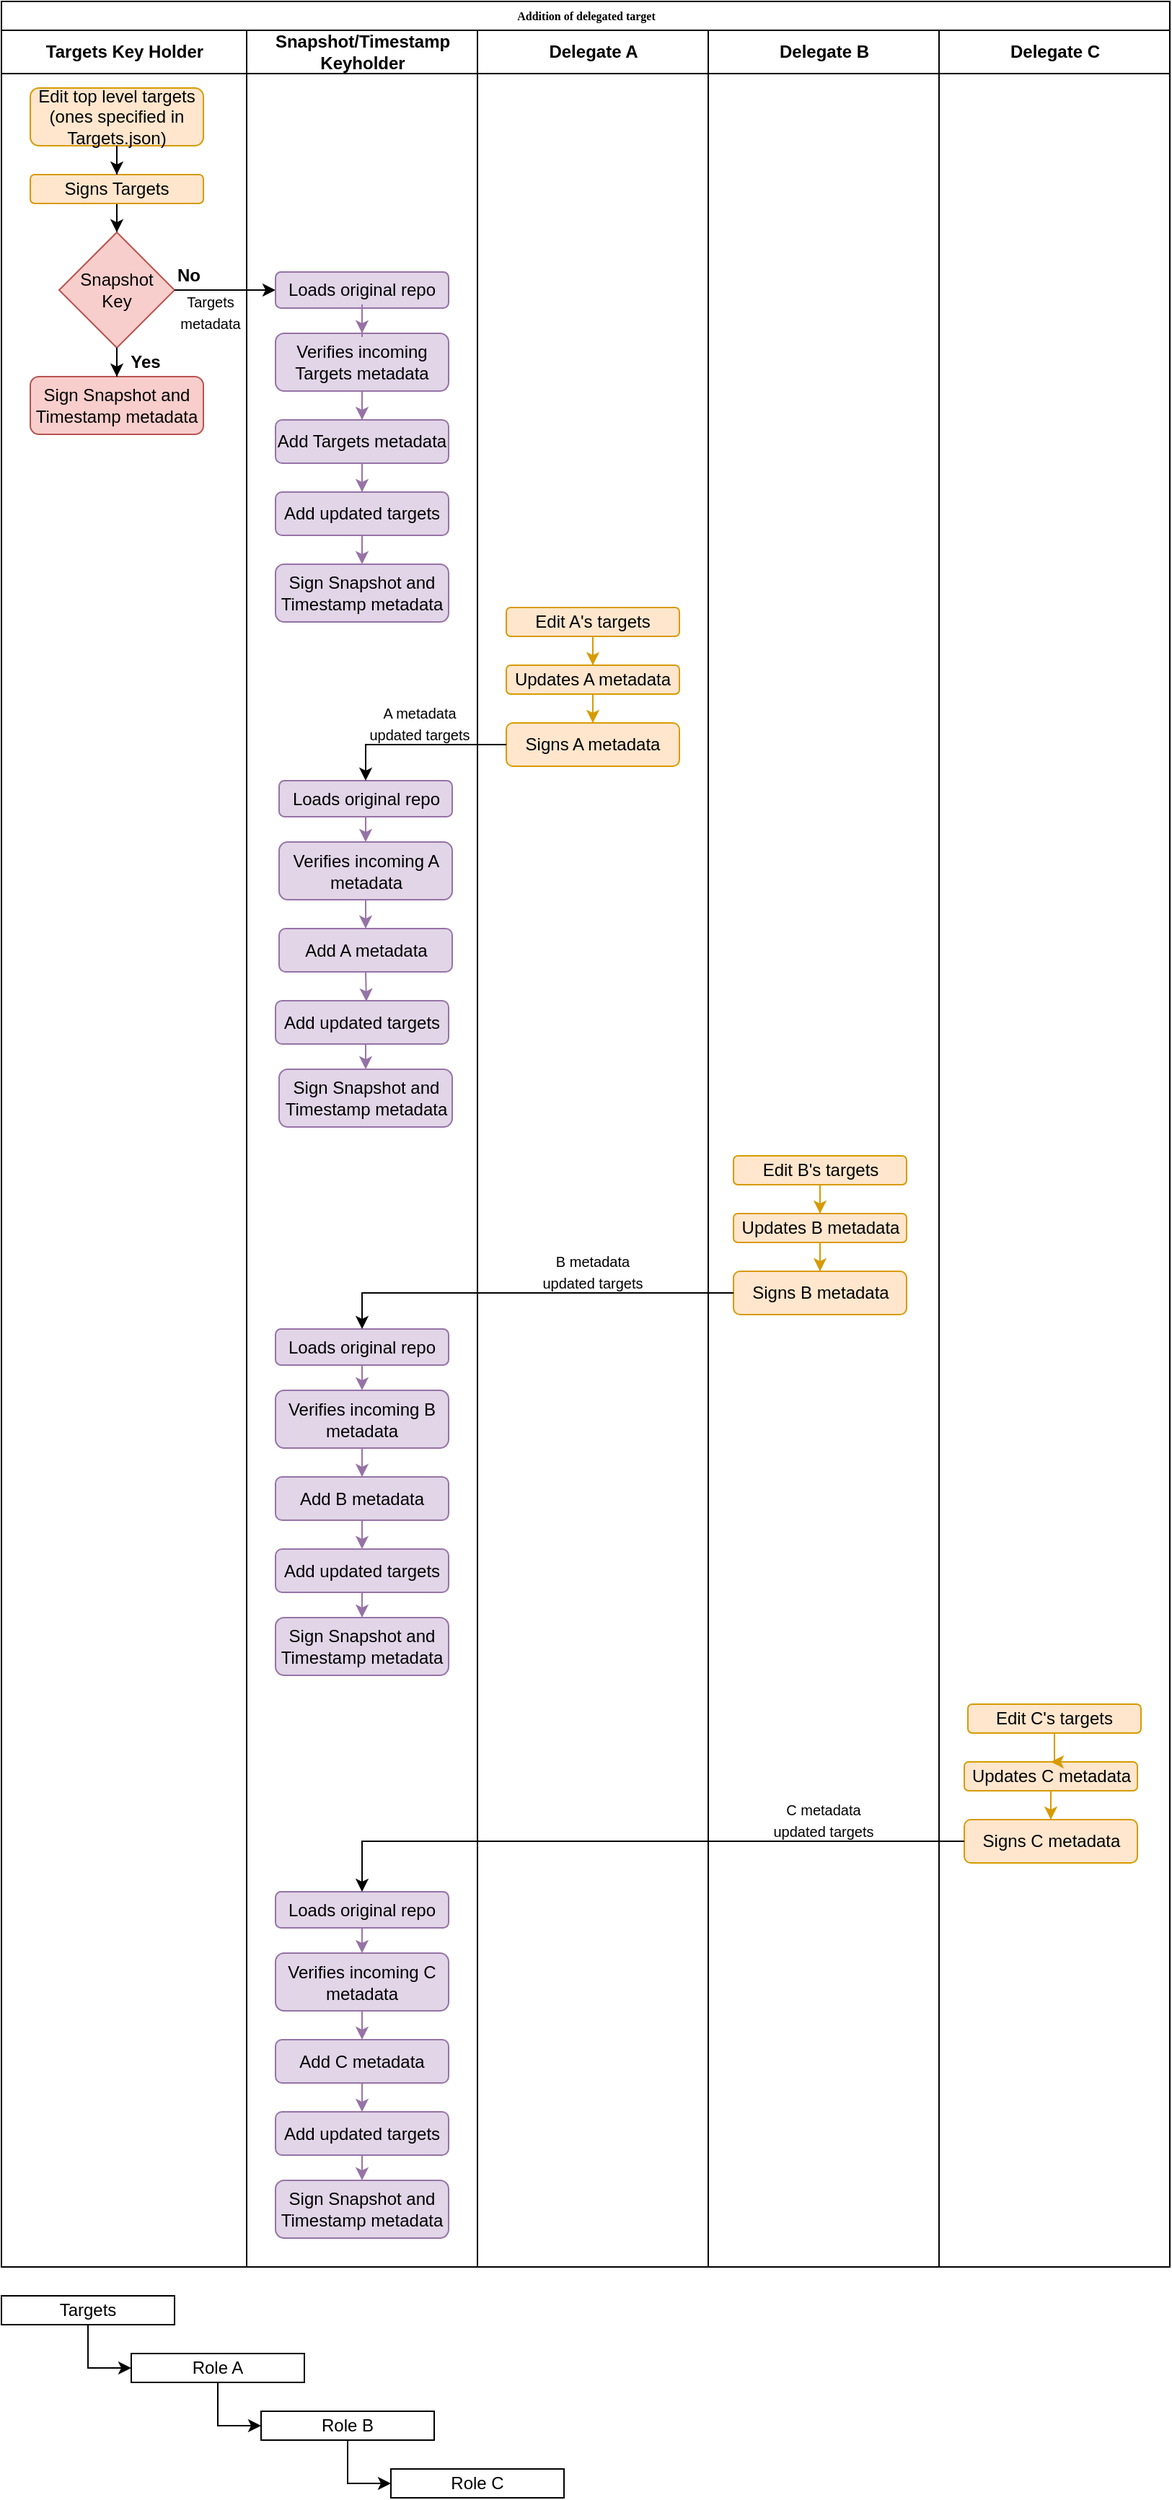 <mxfile version="12.4.8" type="device"><diagram id="MbuCLbcvZTqJdpwb7db7" name="Page-1"><mxGraphModel dx="786" dy="1168" grid="1" gridSize="10" guides="1" tooltips="1" connect="1" arrows="1" fold="1" page="1" pageScale="1" pageWidth="850" pageHeight="1100" math="0" shadow="0"><root><mxCell id="0"/><mxCell id="1" parent="0"/><mxCell id="7jX8wxB-ANVg3DHSiRPF-1" value="Addition of delegated target" style="swimlane;html=1;childLayout=stackLayout;startSize=20;rounded=0;shadow=0;labelBackgroundColor=none;strokeWidth=1;fontFamily=Verdana;fontSize=8;align=center;" vertex="1" parent="1"><mxGeometry x="8" y="40" width="810" height="1570" as="geometry"/></mxCell><mxCell id="7jX8wxB-ANVg3DHSiRPF-2" value="Targets Key Holder" style="swimlane;html=1;startSize=30;" vertex="1" parent="7jX8wxB-ANVg3DHSiRPF-1"><mxGeometry y="20" width="170" height="1550" as="geometry"/></mxCell><mxCell id="7jX8wxB-ANVg3DHSiRPF-3" value="Edit top level targets&lt;br&gt;(ones specified in Targets.json)" style="rounded=1;whiteSpace=wrap;html=1;fillColor=#ffe6cc;strokeColor=#d79b00;" vertex="1" parent="7jX8wxB-ANVg3DHSiRPF-2"><mxGeometry x="20" y="40" width="120" height="40" as="geometry"/></mxCell><mxCell id="7jX8wxB-ANVg3DHSiRPF-4" style="edgeStyle=orthogonalEdgeStyle;rounded=0;orthogonalLoop=1;jettySize=auto;html=1;entryX=0.5;entryY=0;entryDx=0;entryDy=0;" edge="1" parent="7jX8wxB-ANVg3DHSiRPF-2" source="7jX8wxB-ANVg3DHSiRPF-5" target="7jX8wxB-ANVg3DHSiRPF-7"><mxGeometry relative="1" as="geometry"/></mxCell><mxCell id="7jX8wxB-ANVg3DHSiRPF-5" value="Signs Targets" style="rounded=1;whiteSpace=wrap;html=1;fillColor=#ffe6cc;strokeColor=#d79b00;" vertex="1" parent="7jX8wxB-ANVg3DHSiRPF-2"><mxGeometry x="20" y="100" width="120" height="20" as="geometry"/></mxCell><mxCell id="7jX8wxB-ANVg3DHSiRPF-6" style="edgeStyle=orthogonalEdgeStyle;rounded=0;orthogonalLoop=1;jettySize=auto;html=1;exitX=0.5;exitY=1;exitDx=0;exitDy=0;" edge="1" parent="7jX8wxB-ANVg3DHSiRPF-2" source="7jX8wxB-ANVg3DHSiRPF-3" target="7jX8wxB-ANVg3DHSiRPF-5"><mxGeometry relative="1" as="geometry"><mxPoint x="90" y="190" as="targetPoint"/><mxPoint x="80" y="120" as="sourcePoint"/></mxGeometry></mxCell><mxCell id="7jX8wxB-ANVg3DHSiRPF-7" value="Snapshot&lt;br&gt;Key" style="rhombus;whiteSpace=wrap;html=1;fillColor=#f8cecc;strokeColor=#b85450;" vertex="1" parent="7jX8wxB-ANVg3DHSiRPF-2"><mxGeometry x="40" y="140" width="80" height="80" as="geometry"/></mxCell><mxCell id="7jX8wxB-ANVg3DHSiRPF-8" value="&lt;b&gt;No&lt;/b&gt;" style="text;html=1;strokeColor=none;fillColor=none;align=center;verticalAlign=middle;whiteSpace=wrap;rounded=0;" vertex="1" parent="7jX8wxB-ANVg3DHSiRPF-2"><mxGeometry x="110" y="160" width="40" height="20" as="geometry"/></mxCell><mxCell id="7jX8wxB-ANVg3DHSiRPF-9" value="&lt;b&gt;Yes&lt;/b&gt;" style="text;html=1;strokeColor=none;fillColor=none;align=center;verticalAlign=middle;whiteSpace=wrap;rounded=0;" vertex="1" parent="7jX8wxB-ANVg3DHSiRPF-2"><mxGeometry x="80" y="220" width="40" height="20" as="geometry"/></mxCell><mxCell id="7jX8wxB-ANVg3DHSiRPF-10" value="Sign Snapshot and Timestamp metadata" style="rounded=1;whiteSpace=wrap;html=1;fillColor=#f8cecc;strokeColor=#b85450;" vertex="1" parent="7jX8wxB-ANVg3DHSiRPF-2"><mxGeometry x="20" y="240" width="120" height="40" as="geometry"/></mxCell><mxCell id="7jX8wxB-ANVg3DHSiRPF-11" style="edgeStyle=orthogonalEdgeStyle;rounded=0;orthogonalLoop=1;jettySize=auto;html=1;" edge="1" parent="7jX8wxB-ANVg3DHSiRPF-2" source="7jX8wxB-ANVg3DHSiRPF-7" target="7jX8wxB-ANVg3DHSiRPF-10"><mxGeometry relative="1" as="geometry"><mxPoint x="80" y="250" as="targetPoint"/></mxGeometry></mxCell><mxCell id="7jX8wxB-ANVg3DHSiRPF-12" value="&lt;font style=&quot;font-size: 10px&quot;&gt;Targets&lt;br&gt;metadata&lt;/font&gt;" style="text;html=1;strokeColor=none;fillColor=none;align=center;verticalAlign=middle;whiteSpace=wrap;rounded=0;" vertex="1" parent="7jX8wxB-ANVg3DHSiRPF-2"><mxGeometry x="120" y="180" width="50" height="30" as="geometry"/></mxCell><mxCell id="7jX8wxB-ANVg3DHSiRPF-13" style="edgeStyle=orthogonalEdgeStyle;rounded=0;orthogonalLoop=1;jettySize=auto;html=1;entryX=0;entryY=0.5;entryDx=0;entryDy=0;" edge="1" parent="7jX8wxB-ANVg3DHSiRPF-1" source="7jX8wxB-ANVg3DHSiRPF-7" target="7jX8wxB-ANVg3DHSiRPF-15"><mxGeometry relative="1" as="geometry"/></mxCell><mxCell id="7jX8wxB-ANVg3DHSiRPF-14" value="Snapshot/Timestamp &lt;br&gt;Keyholder" style="swimlane;html=1;startSize=30;" vertex="1" parent="7jX8wxB-ANVg3DHSiRPF-1"><mxGeometry x="170" y="20" width="160" height="1550" as="geometry"/></mxCell><mxCell id="7jX8wxB-ANVg3DHSiRPF-15" value="Loads original repo" style="rounded=1;whiteSpace=wrap;html=1;fillColor=#e1d5e7;strokeColor=#9673a6;" vertex="1" parent="7jX8wxB-ANVg3DHSiRPF-14"><mxGeometry x="20" y="167.5" width="120" height="25" as="geometry"/></mxCell><mxCell id="7jX8wxB-ANVg3DHSiRPF-16" value="Verifies incoming Targets metadata" style="rounded=1;whiteSpace=wrap;html=1;fillColor=#e1d5e7;strokeColor=#9673a6;" vertex="1" parent="7jX8wxB-ANVg3DHSiRPF-14"><mxGeometry x="20" y="210" width="120" height="40" as="geometry"/></mxCell><mxCell id="7jX8wxB-ANVg3DHSiRPF-17" style="edgeStyle=orthogonalEdgeStyle;rounded=0;orthogonalLoop=1;jettySize=auto;html=1;fillColor=#e1d5e7;strokeColor=#9673a6;" edge="1" parent="7jX8wxB-ANVg3DHSiRPF-14" source="7jX8wxB-ANVg3DHSiRPF-15" target="7jX8wxB-ANVg3DHSiRPF-16"><mxGeometry relative="1" as="geometry"><mxPoint x="80" y="210" as="targetPoint"/></mxGeometry></mxCell><mxCell id="7jX8wxB-ANVg3DHSiRPF-18" value="Sign Snapshot and Timestamp metadata" style="rounded=1;whiteSpace=wrap;html=1;fillColor=#e1d5e7;strokeColor=#9673a6;" vertex="1" parent="7jX8wxB-ANVg3DHSiRPF-14"><mxGeometry x="20" y="370" width="120" height="40" as="geometry"/></mxCell><mxCell id="7jX8wxB-ANVg3DHSiRPF-19" value="Add Targets metadata" style="rounded=1;whiteSpace=wrap;html=1;fillColor=#e1d5e7;strokeColor=#9673a6;" vertex="1" parent="7jX8wxB-ANVg3DHSiRPF-14"><mxGeometry x="20" y="270" width="120" height="30" as="geometry"/></mxCell><mxCell id="7jX8wxB-ANVg3DHSiRPF-20" style="edgeStyle=orthogonalEdgeStyle;rounded=0;orthogonalLoop=1;jettySize=auto;html=1;fillColor=#e1d5e7;strokeColor=#9673a6;" edge="1" parent="7jX8wxB-ANVg3DHSiRPF-14" source="7jX8wxB-ANVg3DHSiRPF-16" target="7jX8wxB-ANVg3DHSiRPF-19"><mxGeometry relative="1" as="geometry"><mxPoint x="70" y="300" as="targetPoint"/></mxGeometry></mxCell><mxCell id="7jX8wxB-ANVg3DHSiRPF-21" value="&lt;font style=&quot;font-size: 10px&quot;&gt;A metadata&lt;br&gt;updated targets&lt;br&gt;&lt;/font&gt;" style="text;html=1;strokeColor=none;fillColor=none;align=center;verticalAlign=middle;whiteSpace=wrap;rounded=0;" vertex="1" parent="7jX8wxB-ANVg3DHSiRPF-14"><mxGeometry x="60" y="470" width="120" height="20" as="geometry"/></mxCell><mxCell id="7jX8wxB-ANVg3DHSiRPF-22" value="Sign Snapshot and Timestamp metadata" style="rounded=1;whiteSpace=wrap;html=1;fillColor=#e1d5e7;strokeColor=#9673a6;" vertex="1" parent="7jX8wxB-ANVg3DHSiRPF-14"><mxGeometry x="22.5" y="720" width="120" height="40" as="geometry"/></mxCell><mxCell id="7jX8wxB-ANVg3DHSiRPF-23" value="Loads original repo" style="rounded=1;whiteSpace=wrap;html=1;fillColor=#e1d5e7;strokeColor=#9673a6;" vertex="1" parent="7jX8wxB-ANVg3DHSiRPF-14"><mxGeometry x="22.5" y="520" width="120" height="25" as="geometry"/></mxCell><mxCell id="7jX8wxB-ANVg3DHSiRPF-24" value="Verifies incoming A metadata" style="rounded=1;whiteSpace=wrap;html=1;fillColor=#e1d5e7;strokeColor=#9673a6;" vertex="1" parent="7jX8wxB-ANVg3DHSiRPF-14"><mxGeometry x="22.5" y="562.5" width="120" height="40" as="geometry"/></mxCell><mxCell id="7jX8wxB-ANVg3DHSiRPF-25" style="edgeStyle=orthogonalEdgeStyle;rounded=0;orthogonalLoop=1;jettySize=auto;html=1;exitX=0.5;exitY=1;exitDx=0;exitDy=0;entryX=0.5;entryY=0;entryDx=0;entryDy=0;fillColor=#e1d5e7;strokeColor=#9673a6;" edge="1" parent="7jX8wxB-ANVg3DHSiRPF-14" source="7jX8wxB-ANVg3DHSiRPF-23" target="7jX8wxB-ANVg3DHSiRPF-24"><mxGeometry relative="1" as="geometry"/></mxCell><mxCell id="7jX8wxB-ANVg3DHSiRPF-26" style="edgeStyle=orthogonalEdgeStyle;rounded=0;orthogonalLoop=1;jettySize=auto;html=1;exitX=0.5;exitY=1;exitDx=0;exitDy=0;entryX=0.5;entryY=0;entryDx=0;entryDy=0;fillColor=#e1d5e7;strokeColor=#9673a6;" edge="1" parent="7jX8wxB-ANVg3DHSiRPF-14" source="7jX8wxB-ANVg3DHSiRPF-27"><mxGeometry relative="1" as="geometry"><mxPoint x="83" y="673" as="targetPoint"/></mxGeometry></mxCell><mxCell id="7jX8wxB-ANVg3DHSiRPF-27" value="Add A metadata" style="rounded=1;whiteSpace=wrap;html=1;fillColor=#e1d5e7;strokeColor=#9673a6;" vertex="1" parent="7jX8wxB-ANVg3DHSiRPF-14"><mxGeometry x="22.5" y="622.5" width="120" height="30" as="geometry"/></mxCell><mxCell id="7jX8wxB-ANVg3DHSiRPF-28" style="edgeStyle=orthogonalEdgeStyle;rounded=0;orthogonalLoop=1;jettySize=auto;html=1;exitX=0.5;exitY=1;exitDx=0;exitDy=0;entryX=0.5;entryY=0;entryDx=0;entryDy=0;fillColor=#e1d5e7;strokeColor=#9673a6;" edge="1" parent="7jX8wxB-ANVg3DHSiRPF-14" source="7jX8wxB-ANVg3DHSiRPF-24" target="7jX8wxB-ANVg3DHSiRPF-27"><mxGeometry relative="1" as="geometry"/></mxCell><mxCell id="7jX8wxB-ANVg3DHSiRPF-29" value="Add updated targets" style="rounded=1;whiteSpace=wrap;html=1;fillColor=#e1d5e7;strokeColor=#9673a6;" vertex="1" parent="7jX8wxB-ANVg3DHSiRPF-14"><mxGeometry x="20" y="672.5" width="120" height="30" as="geometry"/></mxCell><mxCell id="7jX8wxB-ANVg3DHSiRPF-30" style="edgeStyle=orthogonalEdgeStyle;rounded=0;orthogonalLoop=1;jettySize=auto;html=1;exitX=0.5;exitY=1;exitDx=0;exitDy=0;entryX=0.5;entryY=0;entryDx=0;entryDy=0;fillColor=#e1d5e7;strokeColor=#9673a6;" edge="1" parent="7jX8wxB-ANVg3DHSiRPF-14" source="7jX8wxB-ANVg3DHSiRPF-29" target="7jX8wxB-ANVg3DHSiRPF-22"><mxGeometry relative="1" as="geometry"><mxPoint x="83" y="723" as="targetPoint"/></mxGeometry></mxCell><mxCell id="7jX8wxB-ANVg3DHSiRPF-31" style="edgeStyle=orthogonalEdgeStyle;rounded=0;orthogonalLoop=1;jettySize=auto;html=1;exitX=0.5;exitY=1;exitDx=0;exitDy=0;entryX=0.5;entryY=0;entryDx=0;entryDy=0;fillColor=#e1d5e7;strokeColor=#9673a6;" edge="1" parent="7jX8wxB-ANVg3DHSiRPF-14" source="7jX8wxB-ANVg3DHSiRPF-32" target="7jX8wxB-ANVg3DHSiRPF-18"><mxGeometry relative="1" as="geometry"/></mxCell><mxCell id="7jX8wxB-ANVg3DHSiRPF-32" value="Add updated targets" style="rounded=1;whiteSpace=wrap;html=1;fillColor=#e1d5e7;strokeColor=#9673a6;" vertex="1" parent="7jX8wxB-ANVg3DHSiRPF-14"><mxGeometry x="20" y="320" width="120" height="30" as="geometry"/></mxCell><mxCell id="7jX8wxB-ANVg3DHSiRPF-33" style="edgeStyle=orthogonalEdgeStyle;rounded=0;orthogonalLoop=1;jettySize=auto;html=1;exitX=0.5;exitY=1;exitDx=0;exitDy=0;fillColor=#e1d5e7;strokeColor=#9673a6;" edge="1" parent="7jX8wxB-ANVg3DHSiRPF-14" source="7jX8wxB-ANVg3DHSiRPF-19" target="7jX8wxB-ANVg3DHSiRPF-32"><mxGeometry relative="1" as="geometry"><mxPoint x="80" y="320" as="targetPoint"/></mxGeometry></mxCell><mxCell id="7jX8wxB-ANVg3DHSiRPF-34" value="Sign Snapshot and Timestamp metadata" style="rounded=1;whiteSpace=wrap;html=1;fillColor=#e1d5e7;strokeColor=#9673a6;" vertex="1" parent="7jX8wxB-ANVg3DHSiRPF-14"><mxGeometry x="20" y="1100" width="120" height="40" as="geometry"/></mxCell><mxCell id="7jX8wxB-ANVg3DHSiRPF-35" value="Loads original repo" style="rounded=1;whiteSpace=wrap;html=1;fillColor=#e1d5e7;strokeColor=#9673a6;" vertex="1" parent="7jX8wxB-ANVg3DHSiRPF-14"><mxGeometry x="20" y="900" width="120" height="25" as="geometry"/></mxCell><mxCell id="7jX8wxB-ANVg3DHSiRPF-36" value="Verifies incoming B metadata" style="rounded=1;whiteSpace=wrap;html=1;fillColor=#e1d5e7;strokeColor=#9673a6;" vertex="1" parent="7jX8wxB-ANVg3DHSiRPF-14"><mxGeometry x="20" y="942.5" width="120" height="40" as="geometry"/></mxCell><mxCell id="7jX8wxB-ANVg3DHSiRPF-37" style="edgeStyle=orthogonalEdgeStyle;rounded=0;orthogonalLoop=1;jettySize=auto;html=1;exitX=0.5;exitY=1;exitDx=0;exitDy=0;entryX=0.5;entryY=0;entryDx=0;entryDy=0;fillColor=#e1d5e7;strokeColor=#9673a6;" edge="1" parent="7jX8wxB-ANVg3DHSiRPF-14" source="7jX8wxB-ANVg3DHSiRPF-35" target="7jX8wxB-ANVg3DHSiRPF-36"><mxGeometry relative="1" as="geometry"/></mxCell><mxCell id="7jX8wxB-ANVg3DHSiRPF-38" value="Add updated targets" style="rounded=1;whiteSpace=wrap;html=1;fillColor=#e1d5e7;strokeColor=#9673a6;" vertex="1" parent="7jX8wxB-ANVg3DHSiRPF-14"><mxGeometry x="20" y="1052.5" width="120" height="30" as="geometry"/></mxCell><mxCell id="7jX8wxB-ANVg3DHSiRPF-39" style="edgeStyle=orthogonalEdgeStyle;rounded=0;orthogonalLoop=1;jettySize=auto;html=1;exitX=0.5;exitY=1;exitDx=0;exitDy=0;entryX=0.5;entryY=0;entryDx=0;entryDy=0;fillColor=#e1d5e7;strokeColor=#9673a6;" edge="1" parent="7jX8wxB-ANVg3DHSiRPF-14" source="7jX8wxB-ANVg3DHSiRPF-40" target="7jX8wxB-ANVg3DHSiRPF-38"><mxGeometry relative="1" as="geometry"/></mxCell><mxCell id="7jX8wxB-ANVg3DHSiRPF-40" value="Add B metadata" style="rounded=1;whiteSpace=wrap;html=1;fillColor=#e1d5e7;strokeColor=#9673a6;" vertex="1" parent="7jX8wxB-ANVg3DHSiRPF-14"><mxGeometry x="20" y="1002.5" width="120" height="30" as="geometry"/></mxCell><mxCell id="7jX8wxB-ANVg3DHSiRPF-41" style="edgeStyle=orthogonalEdgeStyle;rounded=0;orthogonalLoop=1;jettySize=auto;html=1;exitX=0.5;exitY=1;exitDx=0;exitDy=0;entryX=0.5;entryY=0;entryDx=0;entryDy=0;fillColor=#e1d5e7;strokeColor=#9673a6;" edge="1" parent="7jX8wxB-ANVg3DHSiRPF-14" source="7jX8wxB-ANVg3DHSiRPF-36" target="7jX8wxB-ANVg3DHSiRPF-40"><mxGeometry relative="1" as="geometry"/></mxCell><mxCell id="7jX8wxB-ANVg3DHSiRPF-42" style="edgeStyle=orthogonalEdgeStyle;rounded=0;orthogonalLoop=1;jettySize=auto;html=1;exitX=0.5;exitY=1;exitDx=0;exitDy=0;entryX=0.5;entryY=0;entryDx=0;entryDy=0;fillColor=#e1d5e7;strokeColor=#9673a6;" edge="1" parent="7jX8wxB-ANVg3DHSiRPF-14" source="7jX8wxB-ANVg3DHSiRPF-38" target="7jX8wxB-ANVg3DHSiRPF-34"><mxGeometry relative="1" as="geometry"><mxPoint x="10.5" y="1063" as="targetPoint"/></mxGeometry></mxCell><mxCell id="7jX8wxB-ANVg3DHSiRPF-43" value="Sign Snapshot and Timestamp metadata" style="rounded=1;whiteSpace=wrap;html=1;fillColor=#e1d5e7;strokeColor=#9673a6;" vertex="1" parent="7jX8wxB-ANVg3DHSiRPF-14"><mxGeometry x="20" y="1490" width="120" height="40" as="geometry"/></mxCell><mxCell id="7jX8wxB-ANVg3DHSiRPF-44" value="Loads original repo" style="rounded=1;whiteSpace=wrap;html=1;fillColor=#e1d5e7;strokeColor=#9673a6;" vertex="1" parent="7jX8wxB-ANVg3DHSiRPF-14"><mxGeometry x="20" y="1290" width="120" height="25" as="geometry"/></mxCell><mxCell id="7jX8wxB-ANVg3DHSiRPF-45" value="Verifies incoming C metadata" style="rounded=1;whiteSpace=wrap;html=1;fillColor=#e1d5e7;strokeColor=#9673a6;" vertex="1" parent="7jX8wxB-ANVg3DHSiRPF-14"><mxGeometry x="20" y="1332.5" width="120" height="40" as="geometry"/></mxCell><mxCell id="7jX8wxB-ANVg3DHSiRPF-46" style="edgeStyle=orthogonalEdgeStyle;rounded=0;orthogonalLoop=1;jettySize=auto;html=1;exitX=0.5;exitY=1;exitDx=0;exitDy=0;entryX=0.5;entryY=0;entryDx=0;entryDy=0;fillColor=#e1d5e7;strokeColor=#9673a6;" edge="1" parent="7jX8wxB-ANVg3DHSiRPF-14" source="7jX8wxB-ANVg3DHSiRPF-44" target="7jX8wxB-ANVg3DHSiRPF-45"><mxGeometry relative="1" as="geometry"/></mxCell><mxCell id="7jX8wxB-ANVg3DHSiRPF-47" value="Add updated targets" style="rounded=1;whiteSpace=wrap;html=1;fillColor=#e1d5e7;strokeColor=#9673a6;" vertex="1" parent="7jX8wxB-ANVg3DHSiRPF-14"><mxGeometry x="20" y="1442.5" width="120" height="30" as="geometry"/></mxCell><mxCell id="7jX8wxB-ANVg3DHSiRPF-48" style="edgeStyle=orthogonalEdgeStyle;rounded=0;orthogonalLoop=1;jettySize=auto;html=1;exitX=0.5;exitY=1;exitDx=0;exitDy=0;entryX=0.5;entryY=0;entryDx=0;entryDy=0;fillColor=#e1d5e7;strokeColor=#9673a6;" edge="1" parent="7jX8wxB-ANVg3DHSiRPF-14" source="7jX8wxB-ANVg3DHSiRPF-49" target="7jX8wxB-ANVg3DHSiRPF-47"><mxGeometry relative="1" as="geometry"/></mxCell><mxCell id="7jX8wxB-ANVg3DHSiRPF-49" value="Add C metadata" style="rounded=1;whiteSpace=wrap;html=1;fillColor=#e1d5e7;strokeColor=#9673a6;" vertex="1" parent="7jX8wxB-ANVg3DHSiRPF-14"><mxGeometry x="20" y="1392.5" width="120" height="30" as="geometry"/></mxCell><mxCell id="7jX8wxB-ANVg3DHSiRPF-50" style="edgeStyle=orthogonalEdgeStyle;rounded=0;orthogonalLoop=1;jettySize=auto;html=1;exitX=0.5;exitY=1;exitDx=0;exitDy=0;entryX=0.5;entryY=0;entryDx=0;entryDy=0;fillColor=#e1d5e7;strokeColor=#9673a6;" edge="1" parent="7jX8wxB-ANVg3DHSiRPF-14" source="7jX8wxB-ANVg3DHSiRPF-45" target="7jX8wxB-ANVg3DHSiRPF-49"><mxGeometry relative="1" as="geometry"/></mxCell><mxCell id="7jX8wxB-ANVg3DHSiRPF-51" style="edgeStyle=orthogonalEdgeStyle;rounded=0;orthogonalLoop=1;jettySize=auto;html=1;exitX=0.5;exitY=1;exitDx=0;exitDy=0;entryX=0.5;entryY=0;entryDx=0;entryDy=0;fillColor=#e1d5e7;strokeColor=#9673a6;" edge="1" parent="7jX8wxB-ANVg3DHSiRPF-14" source="7jX8wxB-ANVg3DHSiRPF-47" target="7jX8wxB-ANVg3DHSiRPF-43"><mxGeometry relative="1" as="geometry"><mxPoint x="-229.5" y="1393" as="targetPoint"/></mxGeometry></mxCell><mxCell id="7jX8wxB-ANVg3DHSiRPF-52" value="Delegate A" style="swimlane;html=1;startSize=30;" vertex="1" parent="7jX8wxB-ANVg3DHSiRPF-1"><mxGeometry x="330" y="20" width="160" height="1550" as="geometry"/></mxCell><mxCell id="7jX8wxB-ANVg3DHSiRPF-53" value="Edit A's targets" style="rounded=1;whiteSpace=wrap;html=1;fillColor=#ffe6cc;strokeColor=#d79b00;" vertex="1" parent="7jX8wxB-ANVg3DHSiRPF-52"><mxGeometry x="20" y="400" width="120" height="20" as="geometry"/></mxCell><mxCell id="7jX8wxB-ANVg3DHSiRPF-54" value="Updates A metadata" style="rounded=1;whiteSpace=wrap;html=1;fillColor=#ffe6cc;strokeColor=#d79b00;" vertex="1" parent="7jX8wxB-ANVg3DHSiRPF-52"><mxGeometry x="20" y="440" width="120" height="20" as="geometry"/></mxCell><mxCell id="7jX8wxB-ANVg3DHSiRPF-55" style="edgeStyle=orthogonalEdgeStyle;rounded=0;orthogonalLoop=1;jettySize=auto;html=1;fillColor=#ffe6cc;strokeColor=#d79b00;" edge="1" parent="7jX8wxB-ANVg3DHSiRPF-52" source="7jX8wxB-ANVg3DHSiRPF-53" target="7jX8wxB-ANVg3DHSiRPF-54"><mxGeometry relative="1" as="geometry"><mxPoint x="-390" y="330" as="targetPoint"/></mxGeometry></mxCell><mxCell id="7jX8wxB-ANVg3DHSiRPF-56" value="Signs A metadata" style="rounded=1;whiteSpace=wrap;html=1;fillColor=#ffe6cc;strokeColor=#d79b00;" vertex="1" parent="7jX8wxB-ANVg3DHSiRPF-52"><mxGeometry x="20" y="480" width="120" height="30" as="geometry"/></mxCell><mxCell id="7jX8wxB-ANVg3DHSiRPF-57" style="edgeStyle=orthogonalEdgeStyle;rounded=0;orthogonalLoop=1;jettySize=auto;html=1;fillColor=#ffe6cc;strokeColor=#d79b00;" edge="1" parent="7jX8wxB-ANVg3DHSiRPF-52" source="7jX8wxB-ANVg3DHSiRPF-54" target="7jX8wxB-ANVg3DHSiRPF-56"><mxGeometry relative="1" as="geometry"><mxPoint x="-380" y="410" as="targetPoint"/></mxGeometry></mxCell><mxCell id="7jX8wxB-ANVg3DHSiRPF-58" value="&lt;font style=&quot;font-size: 10px&quot;&gt;B metadata&lt;br&gt;updated targets&lt;br&gt;&lt;/font&gt;" style="text;html=1;strokeColor=none;fillColor=none;align=center;verticalAlign=middle;whiteSpace=wrap;rounded=0;" vertex="1" parent="7jX8wxB-ANVg3DHSiRPF-52"><mxGeometry x="20" y="850" width="120" height="20" as="geometry"/></mxCell><mxCell id="7jX8wxB-ANVg3DHSiRPF-59" style="edgeStyle=orthogonalEdgeStyle;rounded=0;orthogonalLoop=1;jettySize=auto;html=1;entryX=0.5;entryY=0;entryDx=0;entryDy=0;" edge="1" parent="7jX8wxB-ANVg3DHSiRPF-1" source="7jX8wxB-ANVg3DHSiRPF-56" target="7jX8wxB-ANVg3DHSiRPF-23"><mxGeometry relative="1" as="geometry"/></mxCell><mxCell id="7jX8wxB-ANVg3DHSiRPF-60" value="Delegate B" style="swimlane;html=1;startSize=30;" vertex="1" parent="7jX8wxB-ANVg3DHSiRPF-1"><mxGeometry x="490" y="20" width="160" height="1550" as="geometry"/></mxCell><mxCell id="7jX8wxB-ANVg3DHSiRPF-61" value="Edit B's targets" style="rounded=1;whiteSpace=wrap;html=1;fillColor=#ffe6cc;strokeColor=#d79b00;" vertex="1" parent="7jX8wxB-ANVg3DHSiRPF-60"><mxGeometry x="17.5" y="780" width="120" height="20" as="geometry"/></mxCell><mxCell id="7jX8wxB-ANVg3DHSiRPF-62" value="Updates B metadata" style="rounded=1;whiteSpace=wrap;html=1;fillColor=#ffe6cc;strokeColor=#d79b00;" vertex="1" parent="7jX8wxB-ANVg3DHSiRPF-60"><mxGeometry x="17.5" y="820" width="120" height="20" as="geometry"/></mxCell><mxCell id="7jX8wxB-ANVg3DHSiRPF-63" style="edgeStyle=orthogonalEdgeStyle;rounded=0;orthogonalLoop=1;jettySize=auto;html=1;fillColor=#ffe6cc;strokeColor=#d79b00;" edge="1" parent="7jX8wxB-ANVg3DHSiRPF-60" source="7jX8wxB-ANVg3DHSiRPF-61" target="7jX8wxB-ANVg3DHSiRPF-62"><mxGeometry relative="1" as="geometry"><mxPoint x="-802.5" y="650" as="targetPoint"/></mxGeometry></mxCell><mxCell id="7jX8wxB-ANVg3DHSiRPF-64" value="Signs B metadata" style="rounded=1;whiteSpace=wrap;html=1;fillColor=#ffe6cc;strokeColor=#d79b00;" vertex="1" parent="7jX8wxB-ANVg3DHSiRPF-60"><mxGeometry x="17.5" y="860" width="120" height="30" as="geometry"/></mxCell><mxCell id="7jX8wxB-ANVg3DHSiRPF-65" style="edgeStyle=orthogonalEdgeStyle;rounded=0;orthogonalLoop=1;jettySize=auto;html=1;fillColor=#ffe6cc;strokeColor=#d79b00;" edge="1" parent="7jX8wxB-ANVg3DHSiRPF-60" source="7jX8wxB-ANVg3DHSiRPF-62" target="7jX8wxB-ANVg3DHSiRPF-64"><mxGeometry relative="1" as="geometry"><mxPoint x="-792.5" y="730" as="targetPoint"/></mxGeometry></mxCell><mxCell id="7jX8wxB-ANVg3DHSiRPF-66" value="Delegate C" style="swimlane;html=1;startSize=30;" vertex="1" parent="7jX8wxB-ANVg3DHSiRPF-1"><mxGeometry x="650" y="20" width="160" height="1550" as="geometry"/></mxCell><mxCell id="7jX8wxB-ANVg3DHSiRPF-67" value="&lt;font style=&quot;font-size: 10px&quot;&gt;C metadata&lt;br&gt;updated targets&lt;br&gt;&lt;/font&gt;" style="text;html=1;strokeColor=none;fillColor=none;align=center;verticalAlign=middle;whiteSpace=wrap;rounded=0;" vertex="1" parent="7jX8wxB-ANVg3DHSiRPF-66"><mxGeometry x="-140" y="1230" width="120" height="20" as="geometry"/></mxCell><mxCell id="7jX8wxB-ANVg3DHSiRPF-68" value="Edit C's targets" style="rounded=1;whiteSpace=wrap;html=1;fillColor=#ffe6cc;strokeColor=#d79b00;" vertex="1" parent="7jX8wxB-ANVg3DHSiRPF-66"><mxGeometry x="20" y="1160" width="120" height="20" as="geometry"/></mxCell><mxCell id="7jX8wxB-ANVg3DHSiRPF-69" value="Updates C metadata" style="rounded=1;whiteSpace=wrap;html=1;fillColor=#ffe6cc;strokeColor=#d79b00;" vertex="1" parent="7jX8wxB-ANVg3DHSiRPF-66"><mxGeometry x="17.5" y="1200" width="120" height="20" as="geometry"/></mxCell><mxCell id="7jX8wxB-ANVg3DHSiRPF-70" style="edgeStyle=orthogonalEdgeStyle;rounded=0;orthogonalLoop=1;jettySize=auto;html=1;fillColor=#ffe6cc;strokeColor=#d79b00;" edge="1" parent="7jX8wxB-ANVg3DHSiRPF-66" source="7jX8wxB-ANVg3DHSiRPF-68" target="7jX8wxB-ANVg3DHSiRPF-69"><mxGeometry relative="1" as="geometry"><mxPoint x="-1362.5" y="970" as="targetPoint"/></mxGeometry></mxCell><mxCell id="7jX8wxB-ANVg3DHSiRPF-71" value="Signs C metadata" style="rounded=1;whiteSpace=wrap;html=1;fillColor=#ffe6cc;strokeColor=#d79b00;" vertex="1" parent="7jX8wxB-ANVg3DHSiRPF-66"><mxGeometry x="17.5" y="1240" width="120" height="30" as="geometry"/></mxCell><mxCell id="7jX8wxB-ANVg3DHSiRPF-72" style="edgeStyle=orthogonalEdgeStyle;rounded=0;orthogonalLoop=1;jettySize=auto;html=1;fillColor=#ffe6cc;strokeColor=#d79b00;" edge="1" parent="7jX8wxB-ANVg3DHSiRPF-66" source="7jX8wxB-ANVg3DHSiRPF-69" target="7jX8wxB-ANVg3DHSiRPF-71"><mxGeometry relative="1" as="geometry"><mxPoint x="-1352.5" y="1050" as="targetPoint"/></mxGeometry></mxCell><mxCell id="7jX8wxB-ANVg3DHSiRPF-73" style="edgeStyle=orthogonalEdgeStyle;rounded=0;orthogonalLoop=1;jettySize=auto;html=1;entryX=0.5;entryY=0;entryDx=0;entryDy=0;" edge="1" parent="7jX8wxB-ANVg3DHSiRPF-1" source="7jX8wxB-ANVg3DHSiRPF-64" target="7jX8wxB-ANVg3DHSiRPF-35"><mxGeometry relative="1" as="geometry"/></mxCell><mxCell id="7jX8wxB-ANVg3DHSiRPF-74" style="edgeStyle=orthogonalEdgeStyle;rounded=0;orthogonalLoop=1;jettySize=auto;html=1;entryX=0.5;entryY=0;entryDx=0;entryDy=0;" edge="1" parent="7jX8wxB-ANVg3DHSiRPF-1" source="7jX8wxB-ANVg3DHSiRPF-71" target="7jX8wxB-ANVg3DHSiRPF-44"><mxGeometry relative="1" as="geometry"/></mxCell><mxCell id="7jX8wxB-ANVg3DHSiRPF-75" style="edgeStyle=orthogonalEdgeStyle;rounded=0;orthogonalLoop=1;jettySize=auto;html=1;entryX=0;entryY=0.5;entryDx=0;entryDy=0;" edge="1" parent="1" source="7jX8wxB-ANVg3DHSiRPF-76" target="7jX8wxB-ANVg3DHSiRPF-78"><mxGeometry relative="1" as="geometry"/></mxCell><mxCell id="7jX8wxB-ANVg3DHSiRPF-76" value="Targets" style="rounded=0;whiteSpace=wrap;html=1;" vertex="1" parent="1"><mxGeometry x="8" y="1630" width="120" height="20" as="geometry"/></mxCell><mxCell id="7jX8wxB-ANVg3DHSiRPF-77" style="edgeStyle=orthogonalEdgeStyle;rounded=0;orthogonalLoop=1;jettySize=auto;html=1;entryX=0;entryY=0.5;entryDx=0;entryDy=0;" edge="1" parent="1" source="7jX8wxB-ANVg3DHSiRPF-78" target="7jX8wxB-ANVg3DHSiRPF-80"><mxGeometry relative="1" as="geometry"/></mxCell><mxCell id="7jX8wxB-ANVg3DHSiRPF-78" value="Role A" style="rounded=0;whiteSpace=wrap;html=1;" vertex="1" parent="1"><mxGeometry x="98" y="1670" width="120" height="20" as="geometry"/></mxCell><mxCell id="7jX8wxB-ANVg3DHSiRPF-79" style="edgeStyle=orthogonalEdgeStyle;rounded=0;orthogonalLoop=1;jettySize=auto;html=1;entryX=0;entryY=0.5;entryDx=0;entryDy=0;" edge="1" parent="1" source="7jX8wxB-ANVg3DHSiRPF-80" target="7jX8wxB-ANVg3DHSiRPF-81"><mxGeometry relative="1" as="geometry"/></mxCell><mxCell id="7jX8wxB-ANVg3DHSiRPF-80" value="Role B&lt;span style=&quot;color: rgba(0 , 0 , 0 , 0) ; font-family: monospace ; font-size: 0px ; white-space: nowrap&quot;&gt;%3CmxGraphModel%3E%3Croot%3E%3CmxCell%20id%3D%220%22%2F%3E%3CmxCell%20id%3D%221%22%20parent%3D%220%22%2F%3E%3CmxCell%20id%3D%222%22%20style%3D%22edgeStyle%3DorthogonalEdgeStyle%3Brounded%3D0%3BorthogonalLoop%3D1%3BjettySize%3Dauto%3Bhtml%3D1%3BentryX%3D0%3BentryY%3D0.5%3BentryDx%3D0%3BentryDy%3D0%3B%22%20edge%3D%221%22%20target%3D%223%22%20parent%3D%221%22%3E%3CmxGeometry%20relative%3D%221%22%20as%3D%22geometry%22%3E%3CmxPoint%20x%3D%22130%22%20y%3D%222090%22%20as%3D%22sourcePoint%22%2F%3E%3C%2FmxGeometry%3E%3C%2FmxCell%3E%3CmxCell%20id%3D%223%22%20value%3D%22Role%20A%22%20style%3D%22rounded%3D0%3BwhiteSpace%3Dwrap%3Bhtml%3D1%3B%22%20vertex%3D%221%22%20parent%3D%221%22%3E%3CmxGeometry%20x%3D%22160%22%20y%3D%222110%22%20width%3D%22120%22%20height%3D%2220%22%20as%3D%22geometry%22%2F%3E%3C%2FmxCell%3E%3C%2Froot%3E%3C%2FmxGraphModel%3E&lt;/span&gt;" style="rounded=0;whiteSpace=wrap;html=1;" vertex="1" parent="1"><mxGeometry x="188" y="1710" width="120" height="20" as="geometry"/></mxCell><mxCell id="7jX8wxB-ANVg3DHSiRPF-81" value="Role C" style="rounded=0;whiteSpace=wrap;html=1;" vertex="1" parent="1"><mxGeometry x="278" y="1750" width="120" height="20" as="geometry"/></mxCell></root></mxGraphModel></diagram></mxfile>